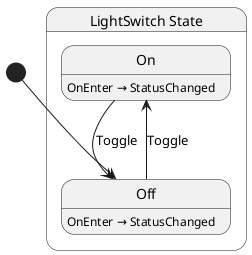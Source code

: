 @startuml LightSwitch
state "LightSwitch State" as Chickensoft_LogicBlocks_Generator_Tests_LightSwitch_State {
  state "On" as Chickensoft_LogicBlocks_Generator_Tests_LightSwitch_State_On {
    Chickensoft_LogicBlocks_Generator_Tests_LightSwitch_State_On : OnEnter → StatusChanged
  }
  state "Off" as Chickensoft_LogicBlocks_Generator_Tests_LightSwitch_State_Off {
    Chickensoft_LogicBlocks_Generator_Tests_LightSwitch_State_Off : OnEnter → StatusChanged
  }
}

Chickensoft_LogicBlocks_Generator_Tests_LightSwitch_State_Off --> Chickensoft_LogicBlocks_Generator_Tests_LightSwitch_State_On : Toggle
Chickensoft_LogicBlocks_Generator_Tests_LightSwitch_State_On --> Chickensoft_LogicBlocks_Generator_Tests_LightSwitch_State_Off : Toggle

[*] --> Chickensoft_LogicBlocks_Generator_Tests_LightSwitch_State_Off
@enduml